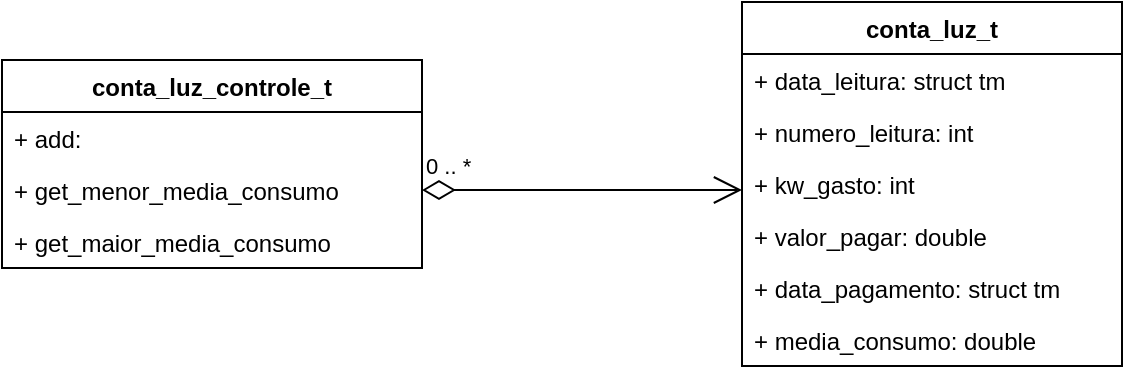 <mxfile version="15.9.4" type="device"><diagram id="s4IT4na4usn-4Vwk27zo" name="Page-1"><mxGraphModel dx="723" dy="399" grid="1" gridSize="10" guides="1" tooltips="1" connect="1" arrows="1" fold="1" page="1" pageScale="1" pageWidth="1100" pageHeight="850" math="0" shadow="0"><root><mxCell id="0"/><mxCell id="1" parent="0"/><mxCell id="EngxPSHc3EWf66q3fPwy-1" value="conta_luz_t" style="swimlane;fontStyle=1;align=center;verticalAlign=top;childLayout=stackLayout;horizontal=1;startSize=26;horizontalStack=0;resizeParent=1;resizeParentMax=0;resizeLast=0;collapsible=1;marginBottom=0;" vertex="1" parent="1"><mxGeometry x="490" y="160" width="190" height="182" as="geometry"/></mxCell><mxCell id="EngxPSHc3EWf66q3fPwy-2" value="+ data_leitura: struct tm" style="text;strokeColor=none;fillColor=none;align=left;verticalAlign=top;spacingLeft=4;spacingRight=4;overflow=hidden;rotatable=0;points=[[0,0.5],[1,0.5]];portConstraint=eastwest;" vertex="1" parent="EngxPSHc3EWf66q3fPwy-1"><mxGeometry y="26" width="190" height="26" as="geometry"/></mxCell><mxCell id="EngxPSHc3EWf66q3fPwy-12" value="+ numero_leitura: int" style="text;strokeColor=none;fillColor=none;align=left;verticalAlign=top;spacingLeft=4;spacingRight=4;overflow=hidden;rotatable=0;points=[[0,0.5],[1,0.5]];portConstraint=eastwest;" vertex="1" parent="EngxPSHc3EWf66q3fPwy-1"><mxGeometry y="52" width="190" height="26" as="geometry"/></mxCell><mxCell id="EngxPSHc3EWf66q3fPwy-11" value="+ kw_gasto: int" style="text;strokeColor=none;fillColor=none;align=left;verticalAlign=top;spacingLeft=4;spacingRight=4;overflow=hidden;rotatable=0;points=[[0,0.5],[1,0.5]];portConstraint=eastwest;" vertex="1" parent="EngxPSHc3EWf66q3fPwy-1"><mxGeometry y="78" width="190" height="26" as="geometry"/></mxCell><mxCell id="EngxPSHc3EWf66q3fPwy-10" value="+ valor_pagar: double" style="text;strokeColor=none;fillColor=none;align=left;verticalAlign=top;spacingLeft=4;spacingRight=4;overflow=hidden;rotatable=0;points=[[0,0.5],[1,0.5]];portConstraint=eastwest;" vertex="1" parent="EngxPSHc3EWf66q3fPwy-1"><mxGeometry y="104" width="190" height="26" as="geometry"/></mxCell><mxCell id="EngxPSHc3EWf66q3fPwy-6" value="+ data_pagamento: struct tm" style="text;strokeColor=none;fillColor=none;align=left;verticalAlign=top;spacingLeft=4;spacingRight=4;overflow=hidden;rotatable=0;points=[[0,0.5],[1,0.5]];portConstraint=eastwest;" vertex="1" parent="EngxPSHc3EWf66q3fPwy-1"><mxGeometry y="130" width="190" height="26" as="geometry"/></mxCell><mxCell id="EngxPSHc3EWf66q3fPwy-5" value="+ media_consumo: double" style="text;strokeColor=none;fillColor=none;align=left;verticalAlign=top;spacingLeft=4;spacingRight=4;overflow=hidden;rotatable=0;points=[[0,0.5],[1,0.5]];portConstraint=eastwest;" vertex="1" parent="EngxPSHc3EWf66q3fPwy-1"><mxGeometry y="156" width="190" height="26" as="geometry"/></mxCell><mxCell id="EngxPSHc3EWf66q3fPwy-13" value="conta_luz_controle_t" style="swimlane;fontStyle=1;align=center;verticalAlign=top;childLayout=stackLayout;horizontal=1;startSize=26;horizontalStack=0;resizeParent=1;resizeParentMax=0;resizeLast=0;collapsible=1;marginBottom=0;" vertex="1" parent="1"><mxGeometry x="120" y="189" width="210" height="104" as="geometry"/></mxCell><mxCell id="EngxPSHc3EWf66q3fPwy-16" value="+ add: " style="text;strokeColor=none;fillColor=none;align=left;verticalAlign=top;spacingLeft=4;spacingRight=4;overflow=hidden;rotatable=0;points=[[0,0.5],[1,0.5]];portConstraint=eastwest;" vertex="1" parent="EngxPSHc3EWf66q3fPwy-13"><mxGeometry y="26" width="210" height="26" as="geometry"/></mxCell><mxCell id="EngxPSHc3EWf66q3fPwy-17" value="+ get_menor_media_consumo" style="text;strokeColor=none;fillColor=none;align=left;verticalAlign=top;spacingLeft=4;spacingRight=4;overflow=hidden;rotatable=0;points=[[0,0.5],[1,0.5]];portConstraint=eastwest;" vertex="1" parent="EngxPSHc3EWf66q3fPwy-13"><mxGeometry y="52" width="210" height="26" as="geometry"/></mxCell><mxCell id="EngxPSHc3EWf66q3fPwy-18" value="+ get_maior_media_consumo" style="text;strokeColor=none;fillColor=none;align=left;verticalAlign=top;spacingLeft=4;spacingRight=4;overflow=hidden;rotatable=0;points=[[0,0.5],[1,0.5]];portConstraint=eastwest;" vertex="1" parent="EngxPSHc3EWf66q3fPwy-13"><mxGeometry y="78" width="210" height="26" as="geometry"/></mxCell><mxCell id="EngxPSHc3EWf66q3fPwy-20" value="0 .. *" style="endArrow=open;html=1;endSize=12;startArrow=diamondThin;startSize=14;startFill=0;edgeStyle=orthogonalEdgeStyle;align=left;verticalAlign=bottom;rounded=0;exitX=1;exitY=0.5;exitDx=0;exitDy=0;" edge="1" parent="1" source="EngxPSHc3EWf66q3fPwy-17"><mxGeometry x="-1" y="3" relative="1" as="geometry"><mxPoint x="360" y="490" as="sourcePoint"/><mxPoint x="490" y="254" as="targetPoint"/></mxGeometry></mxCell></root></mxGraphModel></diagram></mxfile>